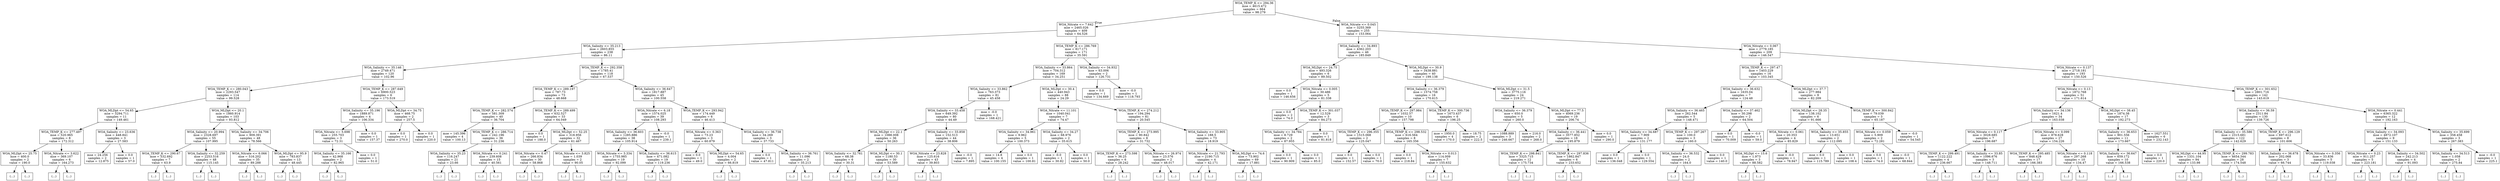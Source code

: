 digraph Tree {
node [shape=box] ;
0 [label="WOA_TEMP_K <= 294.36\nmse = 4615.472\nsamples = 664\nvalue = 98.279"] ;
1 [label="WOA_Nitrate <= 7.642\nmse = 2465.026\nsamples = 409\nvalue = 64.526"] ;
0 -> 1 [labeldistance=2.5, labelangle=45, headlabel="True"] ;
2 [label="WOA_Salinity <= 35.213\nmse = 2603.855\nsamples = 238\nvalue = 86.11"] ;
1 -> 2 ;
3 [label="WOA_Salinity <= 35.146\nmse = 2749.471\nsamples = 120\nvalue = 102.96"] ;
2 -> 3 ;
4 [label="WOA_TEMP_K <= 280.043\nmse = 2293.547\nsamples = 114\nvalue = 99.528"] ;
3 -> 4 ;
5 [label="WOA_MLDpt <= 54.65\nmse = 3294.711\nsamples = 11\nvalue = 149.461"] ;
4 -> 5 ;
6 [label="WOA_TEMP_K <= 277.497\nmse = 520.965\nsamples = 8\nvalue = 172.312"] ;
5 -> 6 ;
7 [label="WOA_MLDpt <= 25.75\nmse = 400.0\nsamples = 2\nvalue = 190.0"] ;
6 -> 7 ;
8 [label="(...)"] ;
7 -> 8 ;
9 [label="(...)"] ;
7 -> 9 ;
10 [label="WOA_Nitrate <= 3.622\nmse = 369.107\nsamples = 6\nvalue = 164.273"] ;
6 -> 10 ;
11 [label="(...)"] ;
10 -> 11 ;
12 [label="(...)"] ;
10 -> 12 ;
17 [label="WOA_Salinity <= 23.636\nmse = 448.841\nsamples = 3\nvalue = 27.583"] ;
5 -> 17 ;
18 [label="mse = 24.256\nsamples = 2\nvalue = 12.875"] ;
17 -> 18 ;
19 [label="mse = 0.0\nsamples = 1\nvalue = 57.0"] ;
17 -> 19 ;
20 [label="WOA_MLDpt <= 20.1\nmse = 1860.914\nsamples = 103\nvalue = 93.812"] ;
4 -> 20 ;
21 [label="WOA_Salinity <= 20.994\nmse = 2328.697\nsamples = 55\nvalue = 107.995"] ;
20 -> 21 ;
22 [label="WOA_TEMP_K <= 290.67\nmse = 532.692\nsamples = 7\nvalue = 63.9"] ;
21 -> 22 ;
23 [label="(...)"] ;
22 -> 23 ;
30 [label="(...)"] ;
22 -> 30 ;
33 [label="WOA_Salinity <= 32.259\nmse = 2253.516\nsamples = 48\nvalue = 115.145"] ;
21 -> 33 ;
34 [label="(...)"] ;
33 -> 34 ;
57 [label="(...)"] ;
33 -> 57 ;
124 [label="WOA_Salinity <= 34.706\nmse = 909.391\nsamples = 48\nvalue = 78.566"] ;
20 -> 124 ;
125 [label="WOA_Nitrate <= 6.066\nmse = 516.202\nsamples = 35\nvalue = 89.288"] ;
124 -> 125 ;
126 [label="(...)"] ;
125 -> 126 ;
155 [label="(...)"] ;
125 -> 155 ;
184 [label="WOA_MLDpt <= 95.9\nmse = 783.837\nsamples = 13\nvalue = 48.445"] ;
124 -> 184 ;
185 [label="(...)"] ;
184 -> 185 ;
206 [label="(...)"] ;
184 -> 206 ;
209 [label="WOA_TEMP_K <= 287.649\nmse = 6900.523\nsamples = 6\nvalue = 173.519"] ;
3 -> 209 ;
210 [label="WOA_Salinity <= 35.196\nmse = 1889.871\nsamples = 4\nvalue = 106.334"] ;
209 -> 210 ;
211 [label="WOA_Nitrate <= 5.698\nmse = 255.703\nsamples = 3\nvalue = 72.31"] ;
210 -> 211 ;
212 [label="WOA_Salinity <= 35.166\nmse = 42.968\nsamples = 2\nvalue = 82.965"] ;
211 -> 212 ;
213 [label="(...)"] ;
212 -> 213 ;
214 [label="(...)"] ;
212 -> 214 ;
215 [label="mse = 0.0\nsamples = 1\nvalue = 51.0"] ;
211 -> 215 ;
216 [label="mse = 0.0\nsamples = 1\nvalue = 157.37"] ;
210 -> 216 ;
217 [label="WOA_MLDpt <= 34.75\nmse = 468.75\nsamples = 2\nvalue = 257.5"] ;
209 -> 217 ;
218 [label="mse = 0.0\nsamples = 1\nvalue = 270.0"] ;
217 -> 218 ;
219 [label="mse = 0.0\nsamples = 1\nvalue = 220.0"] ;
217 -> 219 ;
220 [label="WOA_TEMP_K <= 292.358\nmse = 1785.41\nsamples = 118\nvalue = 67.537"] ;
2 -> 220 ;
221 [label="WOA_TEMP_K <= 289.197\nmse = 787.73\nsamples = 73\nvalue = 48.668"] ;
220 -> 221 ;
222 [label="WOA_TEMP_K <= 282.574\nmse = 581.309\nsamples = 40\nvalue = 36.704"] ;
221 -> 222 ;
223 [label="mse = 145.396\nsamples = 4\nvalue = 100.13"] ;
222 -> 223 ;
224 [label="WOA_TEMP_K <= 286.714\nmse = 242.196\nsamples = 36\nvalue = 31.236"] ;
222 -> 224 ;
225 [label="WOA_Salinity <= 35.23\nmse = 116.247\nsamples = 21\nvalue = 23.66"] ;
224 -> 225 ;
226 [label="(...)"] ;
225 -> 226 ;
227 [label="(...)"] ;
225 -> 227 ;
252 [label="WOA_Nitrate <= 0.241\nmse = 239.608\nsamples = 15\nvalue = 40.561"] ;
224 -> 252 ;
253 [label="(...)"] ;
252 -> 253 ;
254 [label="(...)"] ;
252 -> 254 ;
273 [label="WOA_TEMP_K <= 289.499\nmse = 632.527\nsamples = 33\nvalue = 64.049"] ;
221 -> 273 ;
274 [label="mse = 0.0\nsamples = 1\nvalue = 188.0"] ;
273 -> 274 ;
275 [label="WOA_MLDpt <= 52.25\nmse = 318.956\nsamples = 32\nvalue = 61.467"] ;
273 -> 275 ;
276 [label="WOA_Nitrate <= 0.47\nmse = 266.834\nsamples = 30\nvalue = 58.868"] ;
275 -> 276 ;
277 [label="(...)"] ;
276 -> 277 ;
302 [label="(...)"] ;
276 -> 302 ;
325 [label="WOA_Nitrate <= 3.825\nmse = 1.039\nsamples = 2\nvalue = 90.05"] ;
275 -> 325 ;
326 [label="(...)"] ;
325 -> 326 ;
327 [label="(...)"] ;
325 -> 327 ;
328 [label="WOA_Salinity <= 36.647\nmse = 1817.887\nsamples = 45\nvalue = 100.558"] ;
220 -> 328 ;
329 [label="WOA_Nitrate <= 6.18\nmse = 1574.025\nsamples = 39\nvalue = 108.293"] ;
328 -> 329 ;
330 [label="WOA_Salinity <= 36.603\nmse = 1285.886\nsamples = 38\nvalue = 105.914"] ;
329 -> 330 ;
331 [label="WOA_Nitrate <= 3.334\nmse = 1755.985\nsamples = 19\nvalue = 92.099"] ;
330 -> 331 ;
332 [label="(...)"] ;
331 -> 332 ;
351 [label="(...)"] ;
331 -> 351 ;
358 [label="WOA_Salinity <= 36.615\nmse = 471.082\nsamples = 19\nvalue = 119.236"] ;
330 -> 358 ;
359 [label="(...)"] ;
358 -> 359 ;
368 [label="(...)"] ;
358 -> 368 ;
379 [label="mse = -0.0\nsamples = 1\nvalue = 239.1"] ;
329 -> 379 ;
380 [label="WOA_TEMP_K <= 293.942\nmse = 174.449\nsamples = 6\nvalue = 46.413"] ;
328 -> 380 ;
381 [label="WOA_Nitrate <= 0.363\nmse = 73.23\nsamples = 3\nvalue = 60.879"] ;
380 -> 381 ;
382 [label="mse = 0.0\nsamples = 1\nvalue = 49.0"] ;
381 -> 382 ;
383 [label="WOA_MLDpt <= 54.65\nmse = 4.004\nsamples = 2\nvalue = 66.819"] ;
381 -> 383 ;
384 [label="(...)"] ;
383 -> 384 ;
385 [label="(...)"] ;
383 -> 385 ;
386 [label="WOA_Salinity <= 36.738\nmse = 34.269\nsamples = 3\nvalue = 37.733"] ;
380 -> 386 ;
387 [label="mse = 0.0\nsamples = 1\nvalue = 47.811"] ;
386 -> 387 ;
388 [label="WOA_Salinity <= 36.761\nmse = 11.096\nsamples = 2\nvalue = 35.213"] ;
386 -> 388 ;
389 [label="(...)"] ;
388 -> 389 ;
390 [label="(...)"] ;
388 -> 390 ;
391 [label="WOA_TEMP_K <= 286.769\nmse = 817.171\nsamples = 171\nvalue = 35.591"] ;
1 -> 391 ;
392 [label="WOA_Salinity <= 33.864\nmse = 704.312\nsamples = 169\nvalue = 34.251"] ;
391 -> 392 ;
393 [label="WOA_Salinity <= 33.862\nmse = 763.373\nsamples = 81\nvalue = 45.458"] ;
392 -> 393 ;
394 [label="WOA_Salinity <= 33.458\nmse = 649.392\nsamples = 80\nvalue = 44.49"] ;
393 -> 394 ;
395 [label="WOA_MLDpt <= 22.1\nmse = 1088.008\nsamples = 36\nvalue = 50.263"] ;
394 -> 395 ;
396 [label="WOA_Salinity <= 32.761\nmse = 68.38\nsamples = 6\nvalue = 30.31"] ;
395 -> 396 ;
397 [label="(...)"] ;
396 -> 397 ;
398 [label="(...)"] ;
396 -> 398 ;
399 [label="WOA_MLDpt <= 30.1\nmse = 1180.53\nsamples = 30\nvalue = 53.589"] ;
395 -> 399 ;
400 [label="(...)"] ;
399 -> 400 ;
405 [label="(...)"] ;
399 -> 405 ;
422 [label="WOA_Salinity <= 33.858\nmse = 152.513\nsamples = 44\nvalue = 38.806"] ;
394 -> 422 ;
423 [label="WOA_Nitrate <= 23.828\nmse = 125.616\nsamples = 43\nvalue = 39.803"] ;
422 -> 423 ;
424 [label="(...)"] ;
423 -> 424 ;
451 [label="(...)"] ;
423 -> 451 ;
502 [label="mse = -0.0\nsamples = 1\nvalue = 7.895"] ;
422 -> 502 ;
503 [label="mse = -0.0\nsamples = 1\nvalue = 168.421"] ;
393 -> 503 ;
504 [label="WOA_MLDpt <= 30.4\nmse = 440.943\nsamples = 88\nvalue = 24.29"] ;
392 -> 504 ;
505 [label="WOA_Nitrate <= 11.101\nmse = 1040.041\nsamples = 7\nvalue = 74.47"] ;
504 -> 505 ;
506 [label="WOA_Salinity <= 34.961\nmse = 9.962\nsamples = 5\nvalue = 100.373"] ;
505 -> 506 ;
507 [label="mse = 14.8\nsamples = 4\nvalue = 100.155"] ;
506 -> 507 ;
508 [label="mse = 0.0\nsamples = 1\nvalue = 100.81"] ;
506 -> 508 ;
509 [label="WOA_Salinity <= 34.27\nmse = 68.976\nsamples = 2\nvalue = 35.615"] ;
505 -> 509 ;
510 [label="mse = -0.0\nsamples = 1\nvalue = 30.82"] ;
509 -> 510 ;
511 [label="mse = 0.0\nsamples = 1\nvalue = 50.0"] ;
509 -> 511 ;
512 [label="WOA_TEMP_K <= 274.212\nmse = 194.294\nsamples = 81\nvalue = 20.545"] ;
504 -> 512 ;
513 [label="WOA_TEMP_K <= 273.995\nmse = 90.842\nsamples = 8\nvalue = 31.732"] ;
512 -> 513 ;
514 [label="WOA_TEMP_K <= 273.598\nmse = 36.25\nsamples = 6\nvalue = 28.242"] ;
513 -> 514 ;
515 [label="(...)"] ;
514 -> 515 ;
522 [label="(...)"] ;
514 -> 522 ;
525 [label="WOA_Nitrate <= 26.974\nmse = 23.576\nsamples = 2\nvalue = 48.017"] ;
513 -> 525 ;
526 [label="(...)"] ;
525 -> 526 ;
527 [label="(...)"] ;
525 -> 527 ;
528 [label="WOA_Salinity <= 33.905\nmse = 188.5\nsamples = 73\nvalue = 18.919"] ;
512 -> 528 ;
529 [label="WOA_Nitrate <= 21.793\nmse = 2190.715\nsamples = 4\nvalue = 42.171"] ;
528 -> 529 ;
530 [label="(...)"] ;
529 -> 530 ;
531 [label="(...)"] ;
529 -> 531 ;
536 [label="WOA_MLDpt <= 74.6\nmse = 73.902\nsamples = 69\nvalue = 17.881"] ;
528 -> 536 ;
537 [label="(...)"] ;
536 -> 537 ;
572 [label="(...)"] ;
536 -> 572 ;
619 [label="WOA_Salinity <= 34.932\nmse = 63.006\nsamples = 2\nvalue = 126.731"] ;
391 -> 619 ;
620 [label="mse = 0.0\nsamples = 1\nvalue = 134.669"] ;
619 -> 620 ;
621 [label="mse = -0.0\nsamples = 1\nvalue = 118.793"] ;
619 -> 621 ;
622 [label="WOA_Nitrate <= 0.045\nmse = 3255.369\nsamples = 255\nvalue = 153.064"] ;
0 -> 622 [labeldistance=2.5, labelangle=-45, headlabel="False"] ;
623 [label="WOA_Salinity <= 34.893\nmse = 4362.203\nsamples = 46\nvalue = 185.849"] ;
622 -> 623 ;
624 [label="WOA_MLDpt <= 24.75\nmse = 493.326\nsamples = 6\nvalue = 89.502"] ;
623 -> 624 ;
625 [label="mse = 0.0\nsamples = 1\nvalue = 146.656"] ;
624 -> 625 ;
626 [label="WOA_Nitrate <= 0.005\nmse = 30.486\nsamples = 5\nvalue = 81.338"] ;
624 -> 626 ;
627 [label="mse = 0.0\nsamples = 2\nvalue = 74.0"] ;
626 -> 627 ;
628 [label="WOA_TEMP_K <= 301.037\nmse = 12.529\nsamples = 3\nvalue = 84.273"] ;
626 -> 628 ;
629 [label="WOA_Salinity <= 34.784\nmse = 8.729\nsamples = 2\nvalue = 87.955"] ;
628 -> 629 ;
630 [label="mse = 0.0\nsamples = 1\nvalue = 90.909"] ;
629 -> 630 ;
631 [label="mse = 0.0\nsamples = 1\nvalue = 85.0"] ;
629 -> 631 ;
632 [label="mse = 0.0\nsamples = 1\nvalue = 81.818"] ;
628 -> 632 ;
633 [label="WOA_MLDpt <= 30.9\nmse = 3438.881\nsamples = 40\nvalue = 199.138"] ;
623 -> 633 ;
634 [label="WOA_Salinity <= 36.379\nmse = 1574.758\nsamples = 16\nvalue = 170.615"] ;
633 -> 634 ;
635 [label="WOA_TEMP_K <= 297.984\nmse = 1032.57\nsamples = 10\nvalue = 157.798"] ;
634 -> 635 ;
636 [label="WOA_TEMP_K <= 296.355\nmse = 1515.068\nsamples = 2\nvalue = 125.047"] ;
635 -> 636 ;
637 [label="mse = 0.0\nsamples = 1\nvalue = 152.57"] ;
636 -> 637 ;
638 [label="mse = 0.0\nsamples = 1\nvalue = 70.0"] ;
636 -> 638 ;
639 [label="WOA_TEMP_K <= 298.532\nmse = 616.564\nsamples = 8\nvalue = 165.356"] ;
635 -> 639 ;
640 [label="mse = 0.0\nsamples = 1\nvalue = 218.84"] ;
639 -> 640 ;
641 [label="WOA_Nitrate <= 0.013\nmse = 114.009\nsamples = 7\nvalue = 155.632"] ;
639 -> 641 ;
642 [label="(...)"] ;
641 -> 642 ;
643 [label="(...)"] ;
641 -> 643 ;
648 [label="WOA_TEMP_K <= 300.736\nmse = 1673.437\nsamples = 6\nvalue = 196.25"] ;
634 -> 648 ;
649 [label="mse = 1950.0\nsamples = 4\nvalue = 170.0"] ;
648 -> 649 ;
650 [label="mse = 18.75\nsamples = 2\nvalue = 222.5"] ;
648 -> 650 ;
651 [label="WOA_MLDpt <= 31.5\nmse = 3775.116\nsamples = 24\nvalue = 219.271"] ;
633 -> 651 ;
652 [label="WOA_Salinity <= 36.379\nmse = 650.0\nsamples = 5\nvalue = 260.0"] ;
651 -> 652 ;
653 [label="mse = 1088.889\nsamples = 3\nvalue = 246.667"] ;
652 -> 653 ;
654 [label="mse = 216.0\nsamples = 2\nvalue = 268.0"] ;
652 -> 654 ;
655 [label="WOA_MLDpt <= 77.5\nmse = 4069.236\nsamples = 19\nvalue = 206.74"] ;
651 -> 655 ;
656 [label="WOA_Salinity <= 36.441\nmse = 3577.852\nsamples = 18\nvalue = 195.879"] ;
655 -> 656 ;
657 [label="WOA_TEMP_K <= 298.841\nmse = 3325.715\nsamples = 12\nvalue = 175.734"] ;
656 -> 657 ;
658 [label="(...)"] ;
657 -> 658 ;
663 [label="(...)"] ;
657 -> 663 ;
666 [label="WOA_TEMP_K <= 297.836\nmse = 1862.847\nsamples = 6\nvalue = 233.652"] ;
656 -> 666 ;
667 [label="(...)"] ;
666 -> 667 ;
668 [label="(...)"] ;
666 -> 668 ;
669 [label="mse = 0.0\nsamples = 1\nvalue = 290.0"] ;
655 -> 669 ;
670 [label="WOA_Nitrate <= 0.067\nmse = 2779.185\nsamples = 209\nvalue = 146.547"] ;
622 -> 670 ;
671 [label="WOA_TEMP_K <= 297.47\nmse = 1403.229\nsamples = 16\nvalue = 103.345"] ;
670 -> 671 ;
672 [label="WOA_Salinity <= 36.632\nmse = 1635.04\nsamples = 7\nvalue = 124.48"] ;
671 -> 672 ;
673 [label="WOA_Salinity <= 36.465\nmse = 262.544\nsamples = 5\nvalue = 148.471"] ;
672 -> 673 ;
674 [label="WOA_Salinity <= 34.687\nmse = 7.909\nsamples = 2\nvalue = 131.177"] ;
673 -> 674 ;
675 [label="mse = 0.0\nsamples = 1\nvalue = 136.048"] ;
674 -> 675 ;
676 [label="mse = 0.0\nsamples = 1\nvalue = 129.554"] ;
674 -> 676 ;
677 [label="WOA_TEMP_K <= 297.267\nmse = 100.0\nsamples = 3\nvalue = 160.0"] ;
673 -> 677 ;
678 [label="WOA_Salinity <= 36.532\nmse = 24.0\nsamples = 2\nvalue = 164.0"] ;
677 -> 678 ;
679 [label="(...)"] ;
678 -> 679 ;
680 [label="(...)"] ;
678 -> 680 ;
681 [label="mse = 0.0\nsamples = 1\nvalue = 140.0"] ;
677 -> 681 ;
682 [label="WOA_Salinity <= 37.462\nmse = 30.298\nsamples = 2\nvalue = 64.504"] ;
672 -> 682 ;
683 [label="mse = 0.0\nsamples = 1\nvalue = 70.009"] ;
682 -> 683 ;
684 [label="mse = -0.0\nsamples = 1\nvalue = 59.0"] ;
682 -> 684 ;
685 [label="WOA_MLDpt <= 37.7\nmse = 277.984\nsamples = 9\nvalue = 82.209"] ;
671 -> 685 ;
686 [label="WOA_MLDpt <= 28.35\nmse = 138.102\nsamples = 6\nvalue = 91.666"] ;
685 -> 686 ;
687 [label="WOA_Nitrate <= 0.061\nmse = 20.353\nsamples = 4\nvalue = 85.829"] ;
686 -> 687 ;
688 [label="WOA_MLDpt <= 15.6\nmse = 1.973\nsamples = 3\nvalue = 88.582"] ;
687 -> 688 ;
689 [label="(...)"] ;
688 -> 689 ;
690 [label="(...)"] ;
688 -> 690 ;
691 [label="mse = -0.0\nsamples = 1\nvalue = 78.947"] ;
687 -> 691 ;
692 [label="WOA_Salinity <= 35.855\nmse = 13.651\nsamples = 2\nvalue = 112.095"] ;
686 -> 692 ;
693 [label="mse = 0.0\nsamples = 1\nvalue = 115.789"] ;
692 -> 693 ;
694 [label="mse = 0.0\nsamples = 1\nvalue = 108.4"] ;
692 -> 694 ;
695 [label="WOA_TEMP_K <= 300.842\nmse = 79.039\nsamples = 3\nvalue = 65.187"] ;
685 -> 695 ;
696 [label="WOA_Nitrate <= 0.059\nmse = 5.909\nsamples = 2\nvalue = 72.281"] ;
695 -> 696 ;
697 [label="mse = 0.0\nsamples = 1\nvalue = 74.0"] ;
696 -> 697 ;
698 [label="mse = -0.0\nsamples = 1\nvalue = 68.844"] ;
696 -> 698 ;
699 [label="mse = -0.0\nsamples = 1\nvalue = 54.545"] ;
695 -> 699 ;
700 [label="WOA_Nitrate <= 0.137\nmse = 2718.181\nsamples = 193\nvalue = 150.526"] ;
670 -> 700 ;
701 [label="WOA_Nitrate <= 0.13\nmse = 1872.768\nsamples = 51\nvalue = 171.614"] ;
700 -> 701 ;
702 [label="WOA_Salinity <= 34.136\nmse = 1621.4\nsamples = 34\nvalue = 163.038"] ;
701 -> 702 ;
703 [label="WOA_Nitrate <= 0.117\nmse = 3028.685\nsamples = 7\nvalue = 196.687"] ;
702 -> 703 ;
704 [label="WOA_TEMP_K <= 299.491\nmse = 1122.222\nsamples = 4\nvalue = 236.667"] ;
703 -> 704 ;
705 [label="(...)"] ;
704 -> 705 ;
708 [label="(...)"] ;
704 -> 708 ;
709 [label="WOA_Salinity <= 33.85\nmse = 1096.676\nsamples = 3\nvalue = 148.711"] ;
703 -> 709 ;
710 [label="(...)"] ;
709 -> 710 ;
711 [label="(...)"] ;
709 -> 711 ;
712 [label="WOA_Nitrate <= 0.099\nmse = 878.628\nsamples = 27\nvalue = 154.226"] ;
702 -> 712 ;
713 [label="WOA_TEMP_K <= 295.485\nmse = 848.429\nsamples = 17\nvalue = 166.383"] ;
712 -> 713 ;
714 [label="(...)"] ;
713 -> 714 ;
715 [label="(...)"] ;
713 -> 715 ;
736 [label="WOA_Nitrate <= 0.118\nmse = 297.268\nsamples = 10\nvalue = 134.47"] ;
712 -> 736 ;
737 [label="(...)"] ;
736 -> 737 ;
748 [label="(...)"] ;
736 -> 748 ;
751 [label="WOA_MLDpt <= 38.45\nmse = 1874.38\nsamples = 17\nvalue = 192.273"] ;
701 -> 751 ;
752 [label="WOA_Salinity <= 36.653\nmse = 901.556\nsamples = 11\nvalue = 173.667"] ;
751 -> 752 ;
753 [label="WOA_Salinity <= 36.647\nmse = 659.172\nsamples = 10\nvalue = 166.538"] ;
752 -> 753 ;
754 [label="(...)"] ;
753 -> 754 ;
759 [label="(...)"] ;
753 -> 759 ;
760 [label="mse = 0.0\nsamples = 1\nvalue = 220.0"] ;
752 -> 760 ;
761 [label="mse = 1627.551\nsamples = 6\nvalue = 232.143"] ;
751 -> 761 ;
762 [label="WOA_TEMP_K <= 301.652\nmse = 2801.716\nsamples = 142\nvalue = 143.619"] ;
700 -> 762 ;
763 [label="WOA_Salinity <= 36.59\nmse = 2311.84\nsamples = 130\nvalue = 139.726"] ;
762 -> 763 ;
764 [label="WOA_Salinity <= 35.586\nmse = 2315.681\nsamples = 122\nvalue = 142.629"] ;
763 -> 764 ;
765 [label="WOA_MLDpt <= 44.95\nmse = 1331.104\nsamples = 94\nvalue = 133.98"] ;
764 -> 765 ;
766 [label="(...)"] ;
765 -> 766 ;
875 [label="(...)"] ;
765 -> 875 ;
904 [label="WOA_TEMP_K <= 299.783\nmse = 4654.344\nsamples = 28\nvalue = 174.548"] ;
764 -> 904 ;
905 [label="(...)"] ;
904 -> 905 ;
946 [label="(...)"] ;
904 -> 946 ;
957 [label="WOA_TEMP_K <= 296.129\nmse = 697.612\nsamples = 8\nvalue = 101.606"] ;
763 -> 957 ;
958 [label="WOA_Salinity <= 36.678\nmse = 202.068\nsamples = 3\nvalue = 66.744"] ;
957 -> 958 ;
959 [label="(...)"] ;
958 -> 959 ;
960 [label="(...)"] ;
958 -> 960 ;
963 [label="WOA_Nitrate <= 0.356\nmse = 33.836\nsamples = 5\nvalue = 119.038"] ;
957 -> 963 ;
964 [label="(...)"] ;
963 -> 964 ;
969 [label="(...)"] ;
963 -> 969 ;
972 [label="WOA_Nitrate <= 0.441\nmse = 6365.322\nsamples = 12\nvalue = 192.163"] ;
762 -> 972 ;
973 [label="WOA_Salinity <= 34.093\nmse = 4872.107\nsamples = 9\nvalue = 151.133"] ;
972 -> 973 ;
974 [label="WOA_Nitrate <= 0.23\nmse = 911.257\nsamples = 5\nvalue = 223.181"] ;
973 -> 974 ;
975 [label="(...)"] ;
974 -> 975 ;
980 [label="(...)"] ;
974 -> 980 ;
981 [label="WOA_Salinity <= 34.502\nmse = 242.213\nsamples = 4\nvalue = 91.093"] ;
973 -> 981 ;
982 [label="(...)"] ;
981 -> 982 ;
983 [label="(...)"] ;
981 -> 983 ;
988 [label="WOA_Salinity <= 35.699\nmse = 358.458\nsamples = 3\nvalue = 267.383"] ;
972 -> 988 ;
989 [label="WOA_Salinity <= 34.513\nmse = 1.058\nsamples = 2\nvalue = 275.84"] ;
988 -> 989 ;
990 [label="(...)"] ;
989 -> 990 ;
991 [label="(...)"] ;
989 -> 991 ;
992 [label="mse = -0.0\nsamples = 1\nvalue = 225.1"] ;
988 -> 992 ;
}